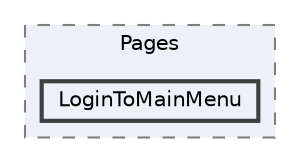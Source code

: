 digraph "Bloberts/Scripts/UI/Pages/LoginToMainMenu"
{
 // LATEX_PDF_SIZE
  bgcolor="transparent";
  edge [fontname=Helvetica,fontsize=10,labelfontname=Helvetica,labelfontsize=10];
  node [fontname=Helvetica,fontsize=10,shape=box,height=0.2,width=0.4];
  compound=true
  subgraph clusterdir_0ec4a9d89eea34853c2ecb2ecdbd9dde {
    graph [ bgcolor="#edf0f7", pencolor="grey50", label="Pages", fontname=Helvetica,fontsize=10 style="filled,dashed", URL="dir_0ec4a9d89eea34853c2ecb2ecdbd9dde.html",tooltip=""]
  dir_78b4e4c7eed2cfae72d7983a92286f8b [label="LoginToMainMenu", fillcolor="#edf0f7", color="grey25", style="filled,bold", URL="dir_78b4e4c7eed2cfae72d7983a92286f8b.html",tooltip=""];
  }
}
